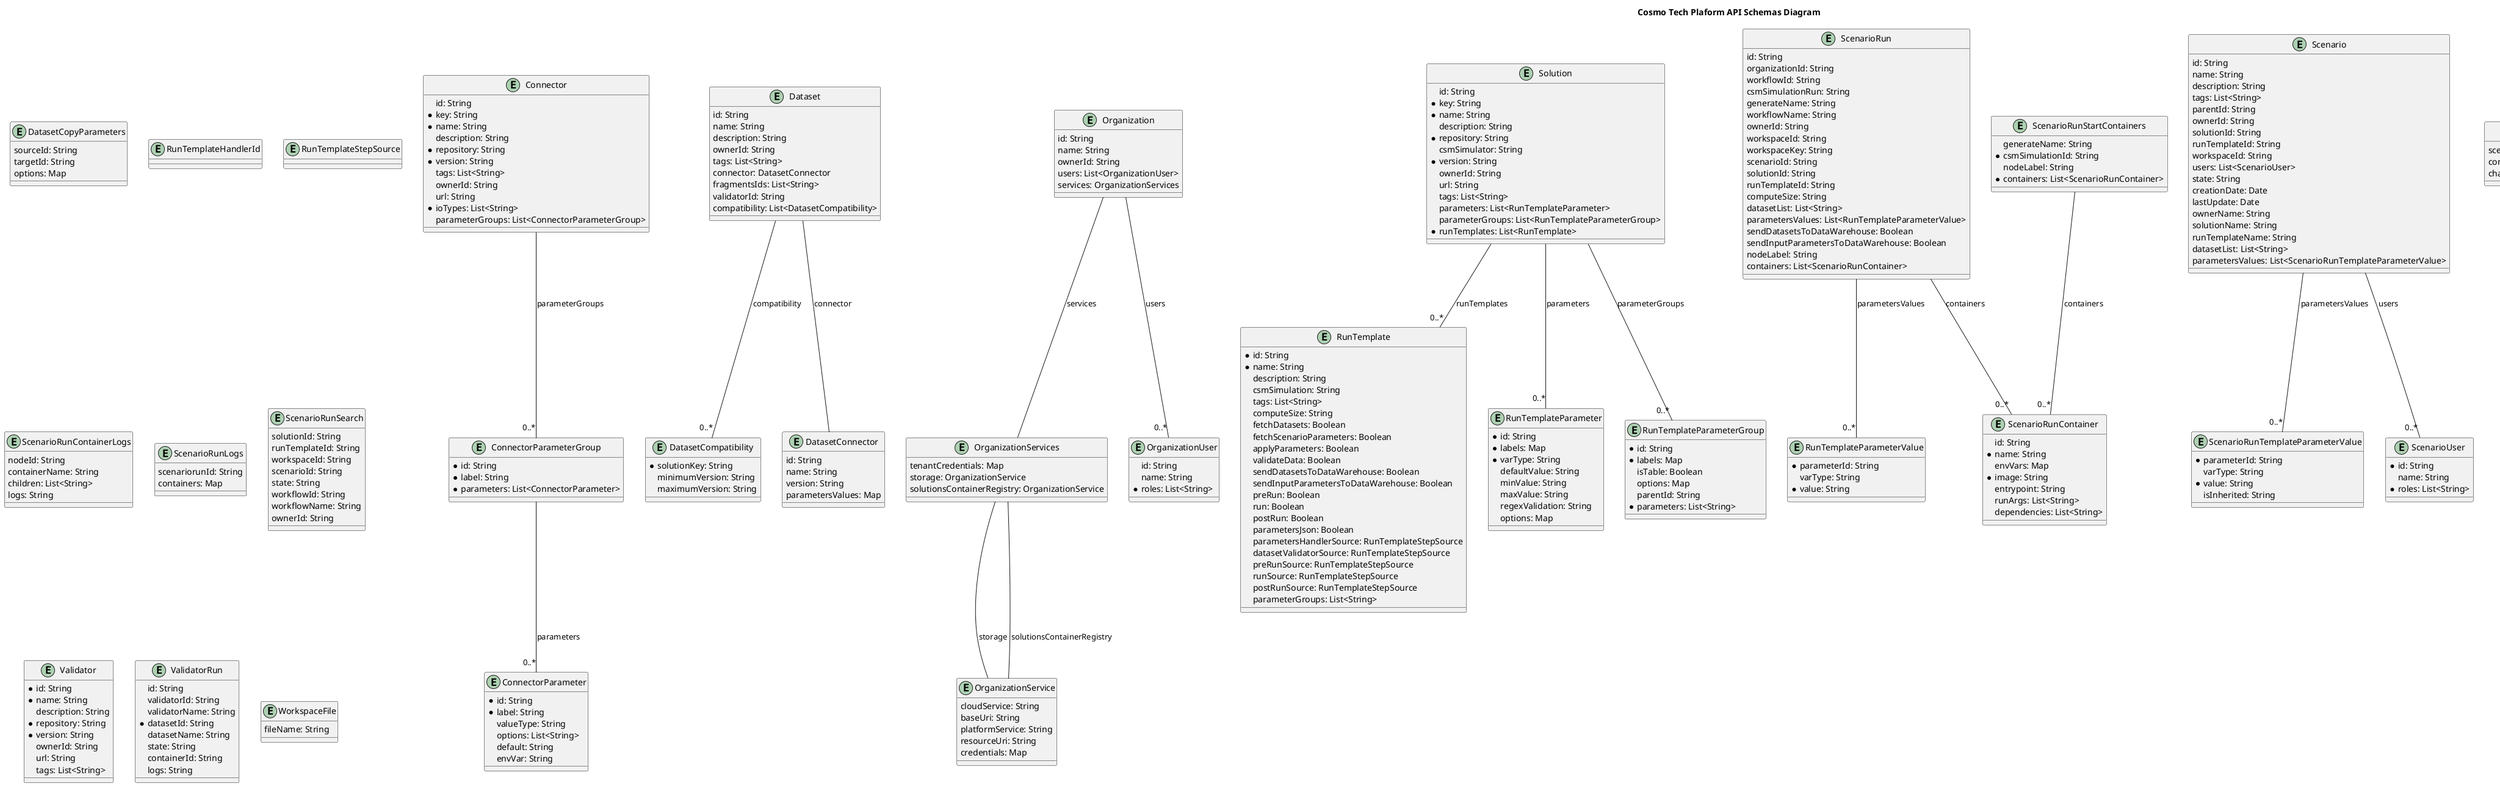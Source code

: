 @startuml

title Cosmo Tech Plaform API Schemas Diagram

entity Connector { 
    id: String
    * key: String
    * name: String
    description: String
    * repository: String
    * version: String
    tags: List<String>
    ownerId: String
    url: String
    * ioTypes: List<String>
    parameterGroups: List<ConnectorParameterGroup>
}

entity ConnectorParameter { 
    * id: String
    * label: String
    valueType: String
    options: List<String>
    default: String
    envVar: String
}

entity ConnectorParameterGroup { 
    * id: String
    * label: String
    * parameters: List<ConnectorParameter>
}

entity Dataset { 
    id: String
    name: String
    description: String
    ownerId: String
    tags: List<String>
    connector: DatasetConnector
    fragmentsIds: List<String>
    validatorId: String
    compatibility: List<DatasetCompatibility>
}

entity DatasetCompatibility { 
    * solutionKey: String
    minimumVersion: String
    maximumVersion: String
}

entity DatasetConnector { 
    id: String
    name: String
    version: String
    parametersValues: Map
}

entity DatasetCopyParameters { 
    sourceId: String
    targetId: String
    options: Map
}

entity Organization { 
    id: String
    name: String
    ownerId: String
    users: List<OrganizationUser>
    services: OrganizationServices
}

entity OrganizationService { 
    cloudService: String
    baseUri: String
    platformService: String
    resourceUri: String
    credentials: Map
}

entity OrganizationServices { 
    tenantCredentials: Map
    storage: OrganizationService
    solutionsContainerRegistry: OrganizationService
}

entity OrganizationUser { 
    id: String
    name: String
    * roles: List<String>
}

entity RunTemplate { 
    * id: String
    * name: String
    description: String
    csmSimulation: String
    tags: List<String>
    computeSize: String
    fetchDatasets: Boolean
    fetchScenarioParameters: Boolean
    applyParameters: Boolean
    validateData: Boolean
    sendDatasetsToDataWarehouse: Boolean
    sendInputParametersToDataWarehouse: Boolean
    preRun: Boolean
    run: Boolean
    postRun: Boolean
    parametersJson: Boolean
    parametersHandlerSource: RunTemplateStepSource
    datasetValidatorSource: RunTemplateStepSource
    preRunSource: RunTemplateStepSource
    runSource: RunTemplateStepSource
    postRunSource: RunTemplateStepSource
    parameterGroups: List<String>
}

entity RunTemplateHandlerId { 
}

entity RunTemplateParameter { 
    * id: String
    * labels: Map
    * varType: String
    defaultValue: String
    minValue: String
    maxValue: String
    regexValidation: String
    options: Map
}

entity RunTemplateParameterGroup { 
    * id: String
    * labels: Map
    isTable: Boolean
    options: Map
    parentId: String
    * parameters: List<String>
}

entity RunTemplateParameterValue { 
    * parameterId: String
    varType: String
    * value: String
}

entity RunTemplateStepSource { 
}

entity Scenario { 
    id: String
    name: String
    description: String
    tags: List<String>
    parentId: String
    ownerId: String
    solutionId: String
    runTemplateId: String
    workspaceId: String
    users: List<ScenarioUser>
    state: String
    creationDate: Date
    lastUpdate: Date
    ownerName: String
    solutionName: String
    runTemplateName: String
    datasetList: List<String>
    parametersValues: List<ScenarioRunTemplateParameterValue>
}

entity ScenarioChangedParameterValue { 
    parameterId: String
    varType: String
    value: String
    comparedValue: String
}

entity ScenarioComparisonResult { 
    scenarioId: String
    comparedScenarioId: String
    changedValues: List<ScenarioChangedParameterValue>
}

entity ScenarioRun { 
    id: String
    organizationId: String
    workflowId: String
    csmSimulationRun: String
    generateName: String
    workflowName: String
    ownerId: String
    workspaceId: String
    workspaceKey: String
    scenarioId: String
    solutionId: String
    runTemplateId: String
    computeSize: String
    datasetList: List<String>
    parametersValues: List<RunTemplateParameterValue>
    sendDatasetsToDataWarehouse: Boolean
    sendInputParametersToDataWarehouse: Boolean
    nodeLabel: String
    containers: List<ScenarioRunContainer>
}

entity ScenarioRunContainer { 
    id: String
    * name: String
    envVars: Map
    * image: String
    entrypoint: String
    runArgs: List<String>
    dependencies: List<String>
}

entity ScenarioRunContainerLogs { 
    nodeId: String
    containerName: String
    children: List<String>
    logs: String
}

entity ScenarioRunLogs { 
    scenariorunId: String
    containers: Map
}

entity ScenarioRunSearch { 
    solutionId: String
    runTemplateId: String
    workspaceId: String
    scenarioId: String
    state: String
    workflowId: String
    workflowName: String
    ownerId: String
}

entity ScenarioRunStartContainers { 
    generateName: String
    * csmSimulationId: String
    nodeLabel: String
    * containers: List<ScenarioRunContainer>
}

entity ScenarioRunStatus { 
    id: String
    organizationId: String
    workflowId: String
    workflowName: String
    startTime: String
    endTime: String
    phase: String
    progress: String
    message: String
    estimatedDuration: Integer
    nodes: List<ScenarioRunStatusNode>
}

entity ScenarioRunStatusNode { 
    id: String
    name: String
    containerName: String
    estimatedDuration: Integer
    hostNodeName: String
    message: String
    phase: String
    progress: String
    startTime: String
    endTime: String
}

entity ScenarioRunTemplateParameterValue { 
    * parameterId: String
    varType: String
    * value: String
    isInherited: String
}

entity ScenarioUser { 
    * id: String
    name: String
    * roles: List<String>
}

entity Solution { 
    id: String
    * key: String
    * name: String
    description: String
    * repository: String
    csmSimulator: String
    * version: String
    ownerId: String
    url: String
    tags: List<String>
    parameters: List<RunTemplateParameter>
    parameterGroups: List<RunTemplateParameterGroup>
    * runTemplates: List<RunTemplate>
}

entity User { 
    id: String
    name: String
    platformRoles: List<String>
    organizations: List<UserOrganization>
}

entity UserOrganization { 
    id: String
    name: String
    roles: List<String>
    workspaces: List<UserWorkspace>
}

entity UserWorkspace { 
    id: String
    name: String
    roles: List<String>
}

entity Validator { 
    * id: String
    * name: String
    description: String
    * repository: String
    * version: String
    ownerId: String
    url: String
    tags: List<String>
}

entity ValidatorRun { 
    id: String
    validatorId: String
    validatorName: String
    * datasetId: String
    datasetName: String
    state: String
    containerId: String
    logs: String
}

entity Workspace { 
    id: String
    * key: String
    * name: String
    description: String
    version: String
    tags: List<String>
    ownerId: String
    * solution: WorkspaceSolution
    users: List<WorkspaceUser>
    webApp: WorkspaceWebApp
    sendInputToDataWarehouse: Boolean
}

entity WorkspaceFile { 
    fileName: String
}

entity WorkspaceSolution { 
    solutionId: String
    runTemplateFilter: List<String>
    defaultRunTemplateDataset: Map
}

entity WorkspaceUser { 
    * id: String
    name: String
    * roles: List<String>
}

entity WorkspaceWebApp { 
    * url: String
    iframes: Map
    options: Map
}


Connector -- "0..*" ConnectorParameterGroup : parameterGroups
Organization -- "0..*" OrganizationUser : users
Organization -- OrganizationServices : services
User -- "0..*" UserOrganization : organizations
UserOrganization -- "0..*" UserWorkspace : workspaces
Solution -- "0..*" RunTemplateParameter : parameters
Solution -- "0..*" RunTemplateParameterGroup : parameterGroups
Solution -- "0..*" RunTemplate : runTemplates
ScenarioComparisonResult -- "0..*" ScenarioChangedParameterValue : changedValues
Dataset -- DatasetConnector : connector
Dataset -- "0..*" DatasetCompatibility : compatibility
ConnectorParameterGroup -- "0..*" ConnectorParameter : parameters
OrganizationServices -- OrganizationService : storage
OrganizationServices -- OrganizationService : solutionsContainerRegistry
Scenario -- "0..*" ScenarioUser : users
Scenario -- "0..*" ScenarioRunTemplateParameterValue : parametersValues
ScenarioRun -- "0..*" RunTemplateParameterValue : parametersValues
ScenarioRun -- "0..*" ScenarioRunContainer : containers
ScenarioRunStatus -- "0..*" ScenarioRunStatusNode : nodes
ScenarioRunStartContainers -- "0..*" ScenarioRunContainer : containers
Workspace -- WorkspaceSolution : solution
Workspace -- "0..*" WorkspaceUser : users
Workspace -- WorkspaceWebApp : webApp

@enduml
